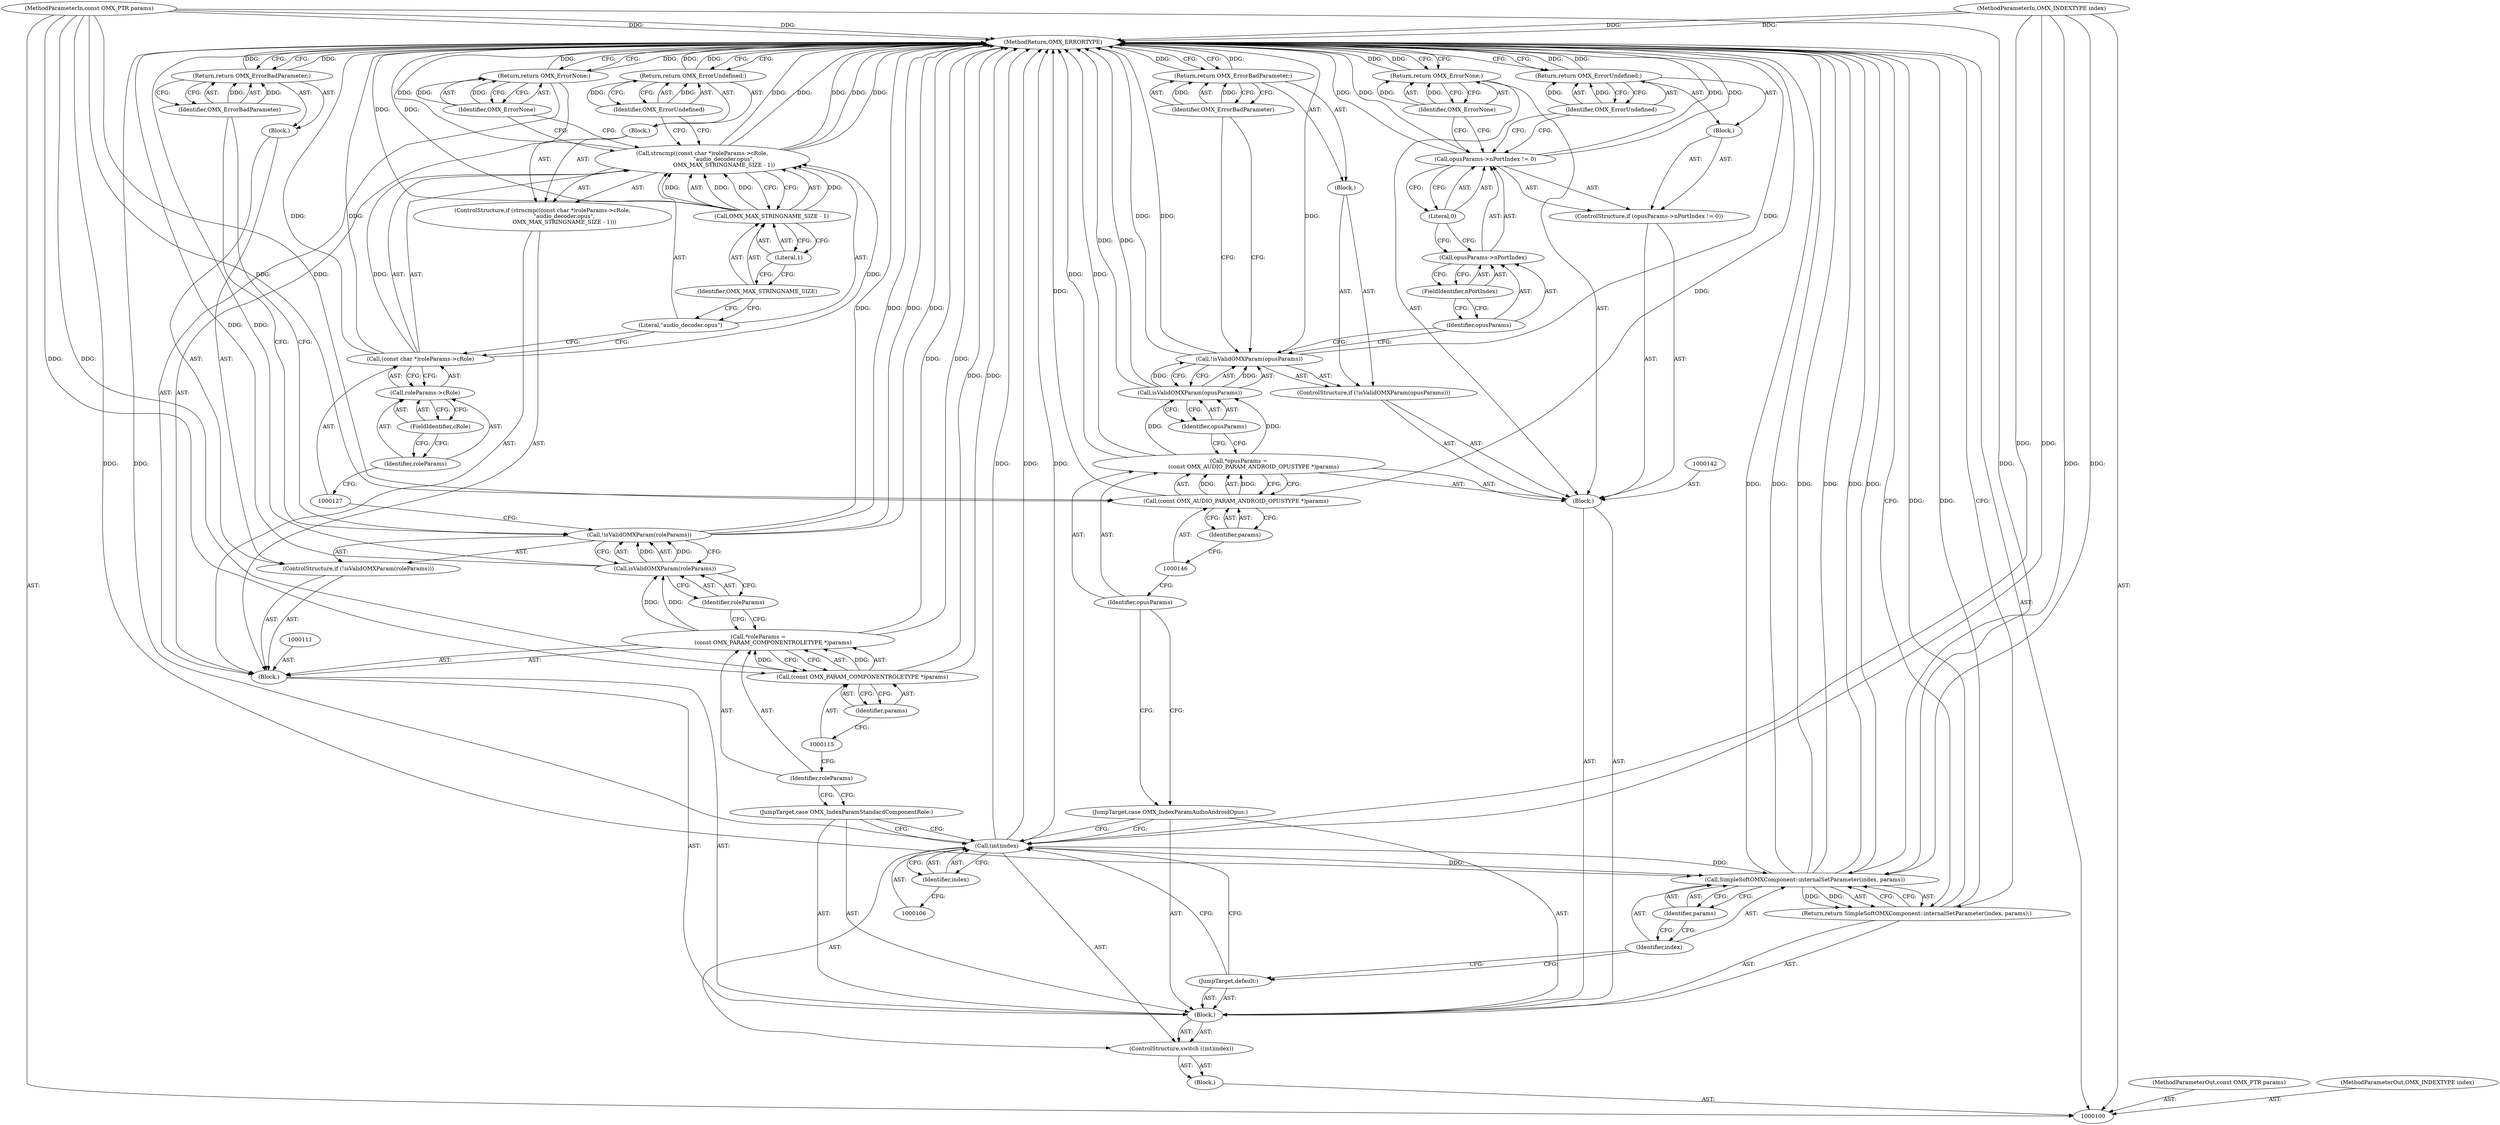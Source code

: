 digraph "0_Android_295c883fe3105b19bcd0f9e07d54c6b589fc5bff_31" {
"1000171" [label="(MethodReturn,OMX_ERRORTYPE)"];
"1000117" [label="(ControlStructure,if (!isValidOMXParam(roleParams)))"];
"1000118" [label="(Call,!isValidOMXParam(roleParams))"];
"1000119" [label="(Call,isValidOMXParam(roleParams))"];
"1000120" [label="(Identifier,roleParams)"];
"1000121" [label="(Block,)"];
"1000122" [label="(Return,return OMX_ErrorBadParameter;)"];
"1000123" [label="(Identifier,OMX_ErrorBadParameter)"];
"1000124" [label="(ControlStructure,if (strncmp((const char *)roleParams->cRole,\n                         \"audio_decoder.opus\",\n                         OMX_MAX_STRINGNAME_SIZE - 1)))"];
"1000125" [label="(Call,strncmp((const char *)roleParams->cRole,\n                         \"audio_decoder.opus\",\n                         OMX_MAX_STRINGNAME_SIZE - 1))"];
"1000126" [label="(Call,(const char *)roleParams->cRole)"];
"1000128" [label="(Call,roleParams->cRole)"];
"1000129" [label="(Identifier,roleParams)"];
"1000130" [label="(FieldIdentifier,cRole)"];
"1000131" [label="(Literal,\"audio_decoder.opus\")"];
"1000132" [label="(Call,OMX_MAX_STRINGNAME_SIZE - 1)"];
"1000133" [label="(Identifier,OMX_MAX_STRINGNAME_SIZE)"];
"1000134" [label="(Literal,1)"];
"1000135" [label="(Block,)"];
"1000136" [label="(Return,return OMX_ErrorUndefined;)"];
"1000137" [label="(Identifier,OMX_ErrorUndefined)"];
"1000102" [label="(MethodParameterIn,const OMX_PTR params)"];
"1000227" [label="(MethodParameterOut,const OMX_PTR params)"];
"1000103" [label="(Block,)"];
"1000101" [label="(MethodParameterIn,OMX_INDEXTYPE index)"];
"1000226" [label="(MethodParameterOut,OMX_INDEXTYPE index)"];
"1000138" [label="(Return,return OMX_ErrorNone;)"];
"1000139" [label="(Identifier,OMX_ErrorNone)"];
"1000140" [label="(JumpTarget,case OMX_IndexParamAudioAndroidOpus:)"];
"1000141" [label="(Block,)"];
"1000143" [label="(Call,*opusParams =\n                 (const OMX_AUDIO_PARAM_ANDROID_OPUSTYPE *)params)"];
"1000144" [label="(Identifier,opusParams)"];
"1000145" [label="(Call,(const OMX_AUDIO_PARAM_ANDROID_OPUSTYPE *)params)"];
"1000147" [label="(Identifier,params)"];
"1000148" [label="(ControlStructure,if (!isValidOMXParam(opusParams)))"];
"1000149" [label="(Call,!isValidOMXParam(opusParams))"];
"1000150" [label="(Call,isValidOMXParam(opusParams))"];
"1000151" [label="(Identifier,opusParams)"];
"1000152" [label="(Block,)"];
"1000104" [label="(ControlStructure,switch ((int)index))"];
"1000107" [label="(Identifier,index)"];
"1000108" [label="(Block,)"];
"1000105" [label="(Call,(int)index)"];
"1000153" [label="(Return,return OMX_ErrorBadParameter;)"];
"1000154" [label="(Identifier,OMX_ErrorBadParameter)"];
"1000155" [label="(ControlStructure,if (opusParams->nPortIndex != 0))"];
"1000156" [label="(Call,opusParams->nPortIndex != 0)"];
"1000157" [label="(Call,opusParams->nPortIndex)"];
"1000158" [label="(Identifier,opusParams)"];
"1000159" [label="(FieldIdentifier,nPortIndex)"];
"1000160" [label="(Literal,0)"];
"1000161" [label="(Block,)"];
"1000162" [label="(Return,return OMX_ErrorUndefined;)"];
"1000163" [label="(Identifier,OMX_ErrorUndefined)"];
"1000164" [label="(Return,return OMX_ErrorNone;)"];
"1000165" [label="(Identifier,OMX_ErrorNone)"];
"1000109" [label="(JumpTarget,case OMX_IndexParamStandardComponentRole:)"];
"1000166" [label="(JumpTarget,default:)"];
"1000167" [label="(Return,return SimpleSoftOMXComponent::internalSetParameter(index, params);)"];
"1000169" [label="(Identifier,index)"];
"1000170" [label="(Identifier,params)"];
"1000168" [label="(Call,SimpleSoftOMXComponent::internalSetParameter(index, params))"];
"1000110" [label="(Block,)"];
"1000112" [label="(Call,*roleParams =\n                 (const OMX_PARAM_COMPONENTROLETYPE *)params)"];
"1000113" [label="(Identifier,roleParams)"];
"1000114" [label="(Call,(const OMX_PARAM_COMPONENTROLETYPE *)params)"];
"1000116" [label="(Identifier,params)"];
"1000171" -> "1000100"  [label="AST: "];
"1000171" -> "1000122"  [label="CFG: "];
"1000171" -> "1000136"  [label="CFG: "];
"1000171" -> "1000138"  [label="CFG: "];
"1000171" -> "1000153"  [label="CFG: "];
"1000171" -> "1000162"  [label="CFG: "];
"1000171" -> "1000164"  [label="CFG: "];
"1000171" -> "1000167"  [label="CFG: "];
"1000136" -> "1000171"  [label="DDG: "];
"1000153" -> "1000171"  [label="DDG: "];
"1000162" -> "1000171"  [label="DDG: "];
"1000122" -> "1000171"  [label="DDG: "];
"1000138" -> "1000171"  [label="DDG: "];
"1000164" -> "1000171"  [label="DDG: "];
"1000125" -> "1000171"  [label="DDG: "];
"1000125" -> "1000171"  [label="DDG: "];
"1000125" -> "1000171"  [label="DDG: "];
"1000168" -> "1000171"  [label="DDG: "];
"1000168" -> "1000171"  [label="DDG: "];
"1000168" -> "1000171"  [label="DDG: "];
"1000156" -> "1000171"  [label="DDG: "];
"1000156" -> "1000171"  [label="DDG: "];
"1000105" -> "1000171"  [label="DDG: "];
"1000105" -> "1000171"  [label="DDG: "];
"1000112" -> "1000171"  [label="DDG: "];
"1000149" -> "1000171"  [label="DDG: "];
"1000149" -> "1000171"  [label="DDG: "];
"1000118" -> "1000171"  [label="DDG: "];
"1000118" -> "1000171"  [label="DDG: "];
"1000150" -> "1000171"  [label="DDG: "];
"1000132" -> "1000171"  [label="DDG: "];
"1000102" -> "1000171"  [label="DDG: "];
"1000101" -> "1000171"  [label="DDG: "];
"1000119" -> "1000171"  [label="DDG: "];
"1000143" -> "1000171"  [label="DDG: "];
"1000126" -> "1000171"  [label="DDG: "];
"1000145" -> "1000171"  [label="DDG: "];
"1000114" -> "1000171"  [label="DDG: "];
"1000167" -> "1000171"  [label="DDG: "];
"1000117" -> "1000110"  [label="AST: "];
"1000118" -> "1000117"  [label="AST: "];
"1000121" -> "1000117"  [label="AST: "];
"1000118" -> "1000117"  [label="AST: "];
"1000118" -> "1000119"  [label="CFG: "];
"1000119" -> "1000118"  [label="AST: "];
"1000123" -> "1000118"  [label="CFG: "];
"1000127" -> "1000118"  [label="CFG: "];
"1000118" -> "1000171"  [label="DDG: "];
"1000118" -> "1000171"  [label="DDG: "];
"1000119" -> "1000118"  [label="DDG: "];
"1000119" -> "1000118"  [label="AST: "];
"1000119" -> "1000120"  [label="CFG: "];
"1000120" -> "1000119"  [label="AST: "];
"1000118" -> "1000119"  [label="CFG: "];
"1000119" -> "1000171"  [label="DDG: "];
"1000119" -> "1000118"  [label="DDG: "];
"1000112" -> "1000119"  [label="DDG: "];
"1000120" -> "1000119"  [label="AST: "];
"1000120" -> "1000112"  [label="CFG: "];
"1000119" -> "1000120"  [label="CFG: "];
"1000121" -> "1000117"  [label="AST: "];
"1000122" -> "1000121"  [label="AST: "];
"1000122" -> "1000121"  [label="AST: "];
"1000122" -> "1000123"  [label="CFG: "];
"1000123" -> "1000122"  [label="AST: "];
"1000171" -> "1000122"  [label="CFG: "];
"1000122" -> "1000171"  [label="DDG: "];
"1000123" -> "1000122"  [label="DDG: "];
"1000123" -> "1000122"  [label="AST: "];
"1000123" -> "1000118"  [label="CFG: "];
"1000122" -> "1000123"  [label="CFG: "];
"1000123" -> "1000122"  [label="DDG: "];
"1000124" -> "1000110"  [label="AST: "];
"1000125" -> "1000124"  [label="AST: "];
"1000135" -> "1000124"  [label="AST: "];
"1000125" -> "1000124"  [label="AST: "];
"1000125" -> "1000132"  [label="CFG: "];
"1000126" -> "1000125"  [label="AST: "];
"1000131" -> "1000125"  [label="AST: "];
"1000132" -> "1000125"  [label="AST: "];
"1000137" -> "1000125"  [label="CFG: "];
"1000139" -> "1000125"  [label="CFG: "];
"1000125" -> "1000171"  [label="DDG: "];
"1000125" -> "1000171"  [label="DDG: "];
"1000125" -> "1000171"  [label="DDG: "];
"1000126" -> "1000125"  [label="DDG: "];
"1000132" -> "1000125"  [label="DDG: "];
"1000132" -> "1000125"  [label="DDG: "];
"1000126" -> "1000125"  [label="AST: "];
"1000126" -> "1000128"  [label="CFG: "];
"1000127" -> "1000126"  [label="AST: "];
"1000128" -> "1000126"  [label="AST: "];
"1000131" -> "1000126"  [label="CFG: "];
"1000126" -> "1000171"  [label="DDG: "];
"1000126" -> "1000125"  [label="DDG: "];
"1000128" -> "1000126"  [label="AST: "];
"1000128" -> "1000130"  [label="CFG: "];
"1000129" -> "1000128"  [label="AST: "];
"1000130" -> "1000128"  [label="AST: "];
"1000126" -> "1000128"  [label="CFG: "];
"1000129" -> "1000128"  [label="AST: "];
"1000129" -> "1000127"  [label="CFG: "];
"1000130" -> "1000129"  [label="CFG: "];
"1000130" -> "1000128"  [label="AST: "];
"1000130" -> "1000129"  [label="CFG: "];
"1000128" -> "1000130"  [label="CFG: "];
"1000131" -> "1000125"  [label="AST: "];
"1000131" -> "1000126"  [label="CFG: "];
"1000133" -> "1000131"  [label="CFG: "];
"1000132" -> "1000125"  [label="AST: "];
"1000132" -> "1000134"  [label="CFG: "];
"1000133" -> "1000132"  [label="AST: "];
"1000134" -> "1000132"  [label="AST: "];
"1000125" -> "1000132"  [label="CFG: "];
"1000132" -> "1000171"  [label="DDG: "];
"1000132" -> "1000125"  [label="DDG: "];
"1000132" -> "1000125"  [label="DDG: "];
"1000133" -> "1000132"  [label="AST: "];
"1000133" -> "1000131"  [label="CFG: "];
"1000134" -> "1000133"  [label="CFG: "];
"1000134" -> "1000132"  [label="AST: "];
"1000134" -> "1000133"  [label="CFG: "];
"1000132" -> "1000134"  [label="CFG: "];
"1000135" -> "1000124"  [label="AST: "];
"1000136" -> "1000135"  [label="AST: "];
"1000136" -> "1000135"  [label="AST: "];
"1000136" -> "1000137"  [label="CFG: "];
"1000137" -> "1000136"  [label="AST: "];
"1000171" -> "1000136"  [label="CFG: "];
"1000136" -> "1000171"  [label="DDG: "];
"1000137" -> "1000136"  [label="DDG: "];
"1000137" -> "1000136"  [label="AST: "];
"1000137" -> "1000125"  [label="CFG: "];
"1000136" -> "1000137"  [label="CFG: "];
"1000137" -> "1000136"  [label="DDG: "];
"1000102" -> "1000100"  [label="AST: "];
"1000102" -> "1000171"  [label="DDG: "];
"1000102" -> "1000114"  [label="DDG: "];
"1000102" -> "1000145"  [label="DDG: "];
"1000102" -> "1000168"  [label="DDG: "];
"1000227" -> "1000100"  [label="AST: "];
"1000103" -> "1000100"  [label="AST: "];
"1000104" -> "1000103"  [label="AST: "];
"1000101" -> "1000100"  [label="AST: "];
"1000101" -> "1000171"  [label="DDG: "];
"1000101" -> "1000105"  [label="DDG: "];
"1000101" -> "1000168"  [label="DDG: "];
"1000226" -> "1000100"  [label="AST: "];
"1000138" -> "1000110"  [label="AST: "];
"1000138" -> "1000139"  [label="CFG: "];
"1000139" -> "1000138"  [label="AST: "];
"1000171" -> "1000138"  [label="CFG: "];
"1000138" -> "1000171"  [label="DDG: "];
"1000139" -> "1000138"  [label="DDG: "];
"1000139" -> "1000138"  [label="AST: "];
"1000139" -> "1000125"  [label="CFG: "];
"1000138" -> "1000139"  [label="CFG: "];
"1000139" -> "1000138"  [label="DDG: "];
"1000140" -> "1000108"  [label="AST: "];
"1000140" -> "1000105"  [label="CFG: "];
"1000144" -> "1000140"  [label="CFG: "];
"1000141" -> "1000108"  [label="AST: "];
"1000142" -> "1000141"  [label="AST: "];
"1000143" -> "1000141"  [label="AST: "];
"1000148" -> "1000141"  [label="AST: "];
"1000155" -> "1000141"  [label="AST: "];
"1000164" -> "1000141"  [label="AST: "];
"1000143" -> "1000141"  [label="AST: "];
"1000143" -> "1000145"  [label="CFG: "];
"1000144" -> "1000143"  [label="AST: "];
"1000145" -> "1000143"  [label="AST: "];
"1000151" -> "1000143"  [label="CFG: "];
"1000143" -> "1000171"  [label="DDG: "];
"1000145" -> "1000143"  [label="DDG: "];
"1000143" -> "1000150"  [label="DDG: "];
"1000144" -> "1000143"  [label="AST: "];
"1000144" -> "1000140"  [label="CFG: "];
"1000146" -> "1000144"  [label="CFG: "];
"1000145" -> "1000143"  [label="AST: "];
"1000145" -> "1000147"  [label="CFG: "];
"1000146" -> "1000145"  [label="AST: "];
"1000147" -> "1000145"  [label="AST: "];
"1000143" -> "1000145"  [label="CFG: "];
"1000145" -> "1000171"  [label="DDG: "];
"1000145" -> "1000143"  [label="DDG: "];
"1000102" -> "1000145"  [label="DDG: "];
"1000147" -> "1000145"  [label="AST: "];
"1000147" -> "1000146"  [label="CFG: "];
"1000145" -> "1000147"  [label="CFG: "];
"1000148" -> "1000141"  [label="AST: "];
"1000149" -> "1000148"  [label="AST: "];
"1000152" -> "1000148"  [label="AST: "];
"1000149" -> "1000148"  [label="AST: "];
"1000149" -> "1000150"  [label="CFG: "];
"1000150" -> "1000149"  [label="AST: "];
"1000154" -> "1000149"  [label="CFG: "];
"1000158" -> "1000149"  [label="CFG: "];
"1000149" -> "1000171"  [label="DDG: "];
"1000149" -> "1000171"  [label="DDG: "];
"1000150" -> "1000149"  [label="DDG: "];
"1000150" -> "1000149"  [label="AST: "];
"1000150" -> "1000151"  [label="CFG: "];
"1000151" -> "1000150"  [label="AST: "];
"1000149" -> "1000150"  [label="CFG: "];
"1000150" -> "1000171"  [label="DDG: "];
"1000150" -> "1000149"  [label="DDG: "];
"1000143" -> "1000150"  [label="DDG: "];
"1000151" -> "1000150"  [label="AST: "];
"1000151" -> "1000143"  [label="CFG: "];
"1000150" -> "1000151"  [label="CFG: "];
"1000152" -> "1000148"  [label="AST: "];
"1000153" -> "1000152"  [label="AST: "];
"1000104" -> "1000103"  [label="AST: "];
"1000105" -> "1000104"  [label="AST: "];
"1000108" -> "1000104"  [label="AST: "];
"1000107" -> "1000105"  [label="AST: "];
"1000107" -> "1000106"  [label="CFG: "];
"1000105" -> "1000107"  [label="CFG: "];
"1000108" -> "1000104"  [label="AST: "];
"1000109" -> "1000108"  [label="AST: "];
"1000110" -> "1000108"  [label="AST: "];
"1000140" -> "1000108"  [label="AST: "];
"1000141" -> "1000108"  [label="AST: "];
"1000166" -> "1000108"  [label="AST: "];
"1000167" -> "1000108"  [label="AST: "];
"1000105" -> "1000104"  [label="AST: "];
"1000105" -> "1000107"  [label="CFG: "];
"1000106" -> "1000105"  [label="AST: "];
"1000107" -> "1000105"  [label="AST: "];
"1000109" -> "1000105"  [label="CFG: "];
"1000140" -> "1000105"  [label="CFG: "];
"1000166" -> "1000105"  [label="CFG: "];
"1000105" -> "1000171"  [label="DDG: "];
"1000105" -> "1000171"  [label="DDG: "];
"1000101" -> "1000105"  [label="DDG: "];
"1000105" -> "1000168"  [label="DDG: "];
"1000153" -> "1000152"  [label="AST: "];
"1000153" -> "1000154"  [label="CFG: "];
"1000154" -> "1000153"  [label="AST: "];
"1000171" -> "1000153"  [label="CFG: "];
"1000153" -> "1000171"  [label="DDG: "];
"1000154" -> "1000153"  [label="DDG: "];
"1000154" -> "1000153"  [label="AST: "];
"1000154" -> "1000149"  [label="CFG: "];
"1000153" -> "1000154"  [label="CFG: "];
"1000154" -> "1000153"  [label="DDG: "];
"1000155" -> "1000141"  [label="AST: "];
"1000156" -> "1000155"  [label="AST: "];
"1000161" -> "1000155"  [label="AST: "];
"1000156" -> "1000155"  [label="AST: "];
"1000156" -> "1000160"  [label="CFG: "];
"1000157" -> "1000156"  [label="AST: "];
"1000160" -> "1000156"  [label="AST: "];
"1000163" -> "1000156"  [label="CFG: "];
"1000165" -> "1000156"  [label="CFG: "];
"1000156" -> "1000171"  [label="DDG: "];
"1000156" -> "1000171"  [label="DDG: "];
"1000157" -> "1000156"  [label="AST: "];
"1000157" -> "1000159"  [label="CFG: "];
"1000158" -> "1000157"  [label="AST: "];
"1000159" -> "1000157"  [label="AST: "];
"1000160" -> "1000157"  [label="CFG: "];
"1000158" -> "1000157"  [label="AST: "];
"1000158" -> "1000149"  [label="CFG: "];
"1000159" -> "1000158"  [label="CFG: "];
"1000159" -> "1000157"  [label="AST: "];
"1000159" -> "1000158"  [label="CFG: "];
"1000157" -> "1000159"  [label="CFG: "];
"1000160" -> "1000156"  [label="AST: "];
"1000160" -> "1000157"  [label="CFG: "];
"1000156" -> "1000160"  [label="CFG: "];
"1000161" -> "1000155"  [label="AST: "];
"1000162" -> "1000161"  [label="AST: "];
"1000162" -> "1000161"  [label="AST: "];
"1000162" -> "1000163"  [label="CFG: "];
"1000163" -> "1000162"  [label="AST: "];
"1000171" -> "1000162"  [label="CFG: "];
"1000162" -> "1000171"  [label="DDG: "];
"1000163" -> "1000162"  [label="DDG: "];
"1000163" -> "1000162"  [label="AST: "];
"1000163" -> "1000156"  [label="CFG: "];
"1000162" -> "1000163"  [label="CFG: "];
"1000163" -> "1000162"  [label="DDG: "];
"1000164" -> "1000141"  [label="AST: "];
"1000164" -> "1000165"  [label="CFG: "];
"1000165" -> "1000164"  [label="AST: "];
"1000171" -> "1000164"  [label="CFG: "];
"1000164" -> "1000171"  [label="DDG: "];
"1000165" -> "1000164"  [label="DDG: "];
"1000165" -> "1000164"  [label="AST: "];
"1000165" -> "1000156"  [label="CFG: "];
"1000164" -> "1000165"  [label="CFG: "];
"1000165" -> "1000164"  [label="DDG: "];
"1000109" -> "1000108"  [label="AST: "];
"1000109" -> "1000105"  [label="CFG: "];
"1000113" -> "1000109"  [label="CFG: "];
"1000166" -> "1000108"  [label="AST: "];
"1000166" -> "1000105"  [label="CFG: "];
"1000169" -> "1000166"  [label="CFG: "];
"1000167" -> "1000108"  [label="AST: "];
"1000167" -> "1000168"  [label="CFG: "];
"1000168" -> "1000167"  [label="AST: "];
"1000171" -> "1000167"  [label="CFG: "];
"1000167" -> "1000171"  [label="DDG: "];
"1000168" -> "1000167"  [label="DDG: "];
"1000169" -> "1000168"  [label="AST: "];
"1000169" -> "1000166"  [label="CFG: "];
"1000170" -> "1000169"  [label="CFG: "];
"1000170" -> "1000168"  [label="AST: "];
"1000170" -> "1000169"  [label="CFG: "];
"1000168" -> "1000170"  [label="CFG: "];
"1000168" -> "1000167"  [label="AST: "];
"1000168" -> "1000170"  [label="CFG: "];
"1000169" -> "1000168"  [label="AST: "];
"1000170" -> "1000168"  [label="AST: "];
"1000167" -> "1000168"  [label="CFG: "];
"1000168" -> "1000171"  [label="DDG: "];
"1000168" -> "1000171"  [label="DDG: "];
"1000168" -> "1000171"  [label="DDG: "];
"1000168" -> "1000167"  [label="DDG: "];
"1000105" -> "1000168"  [label="DDG: "];
"1000101" -> "1000168"  [label="DDG: "];
"1000102" -> "1000168"  [label="DDG: "];
"1000110" -> "1000108"  [label="AST: "];
"1000111" -> "1000110"  [label="AST: "];
"1000112" -> "1000110"  [label="AST: "];
"1000117" -> "1000110"  [label="AST: "];
"1000124" -> "1000110"  [label="AST: "];
"1000138" -> "1000110"  [label="AST: "];
"1000112" -> "1000110"  [label="AST: "];
"1000112" -> "1000114"  [label="CFG: "];
"1000113" -> "1000112"  [label="AST: "];
"1000114" -> "1000112"  [label="AST: "];
"1000120" -> "1000112"  [label="CFG: "];
"1000112" -> "1000171"  [label="DDG: "];
"1000114" -> "1000112"  [label="DDG: "];
"1000112" -> "1000119"  [label="DDG: "];
"1000113" -> "1000112"  [label="AST: "];
"1000113" -> "1000109"  [label="CFG: "];
"1000115" -> "1000113"  [label="CFG: "];
"1000114" -> "1000112"  [label="AST: "];
"1000114" -> "1000116"  [label="CFG: "];
"1000115" -> "1000114"  [label="AST: "];
"1000116" -> "1000114"  [label="AST: "];
"1000112" -> "1000114"  [label="CFG: "];
"1000114" -> "1000171"  [label="DDG: "];
"1000114" -> "1000112"  [label="DDG: "];
"1000102" -> "1000114"  [label="DDG: "];
"1000116" -> "1000114"  [label="AST: "];
"1000116" -> "1000115"  [label="CFG: "];
"1000114" -> "1000116"  [label="CFG: "];
}
